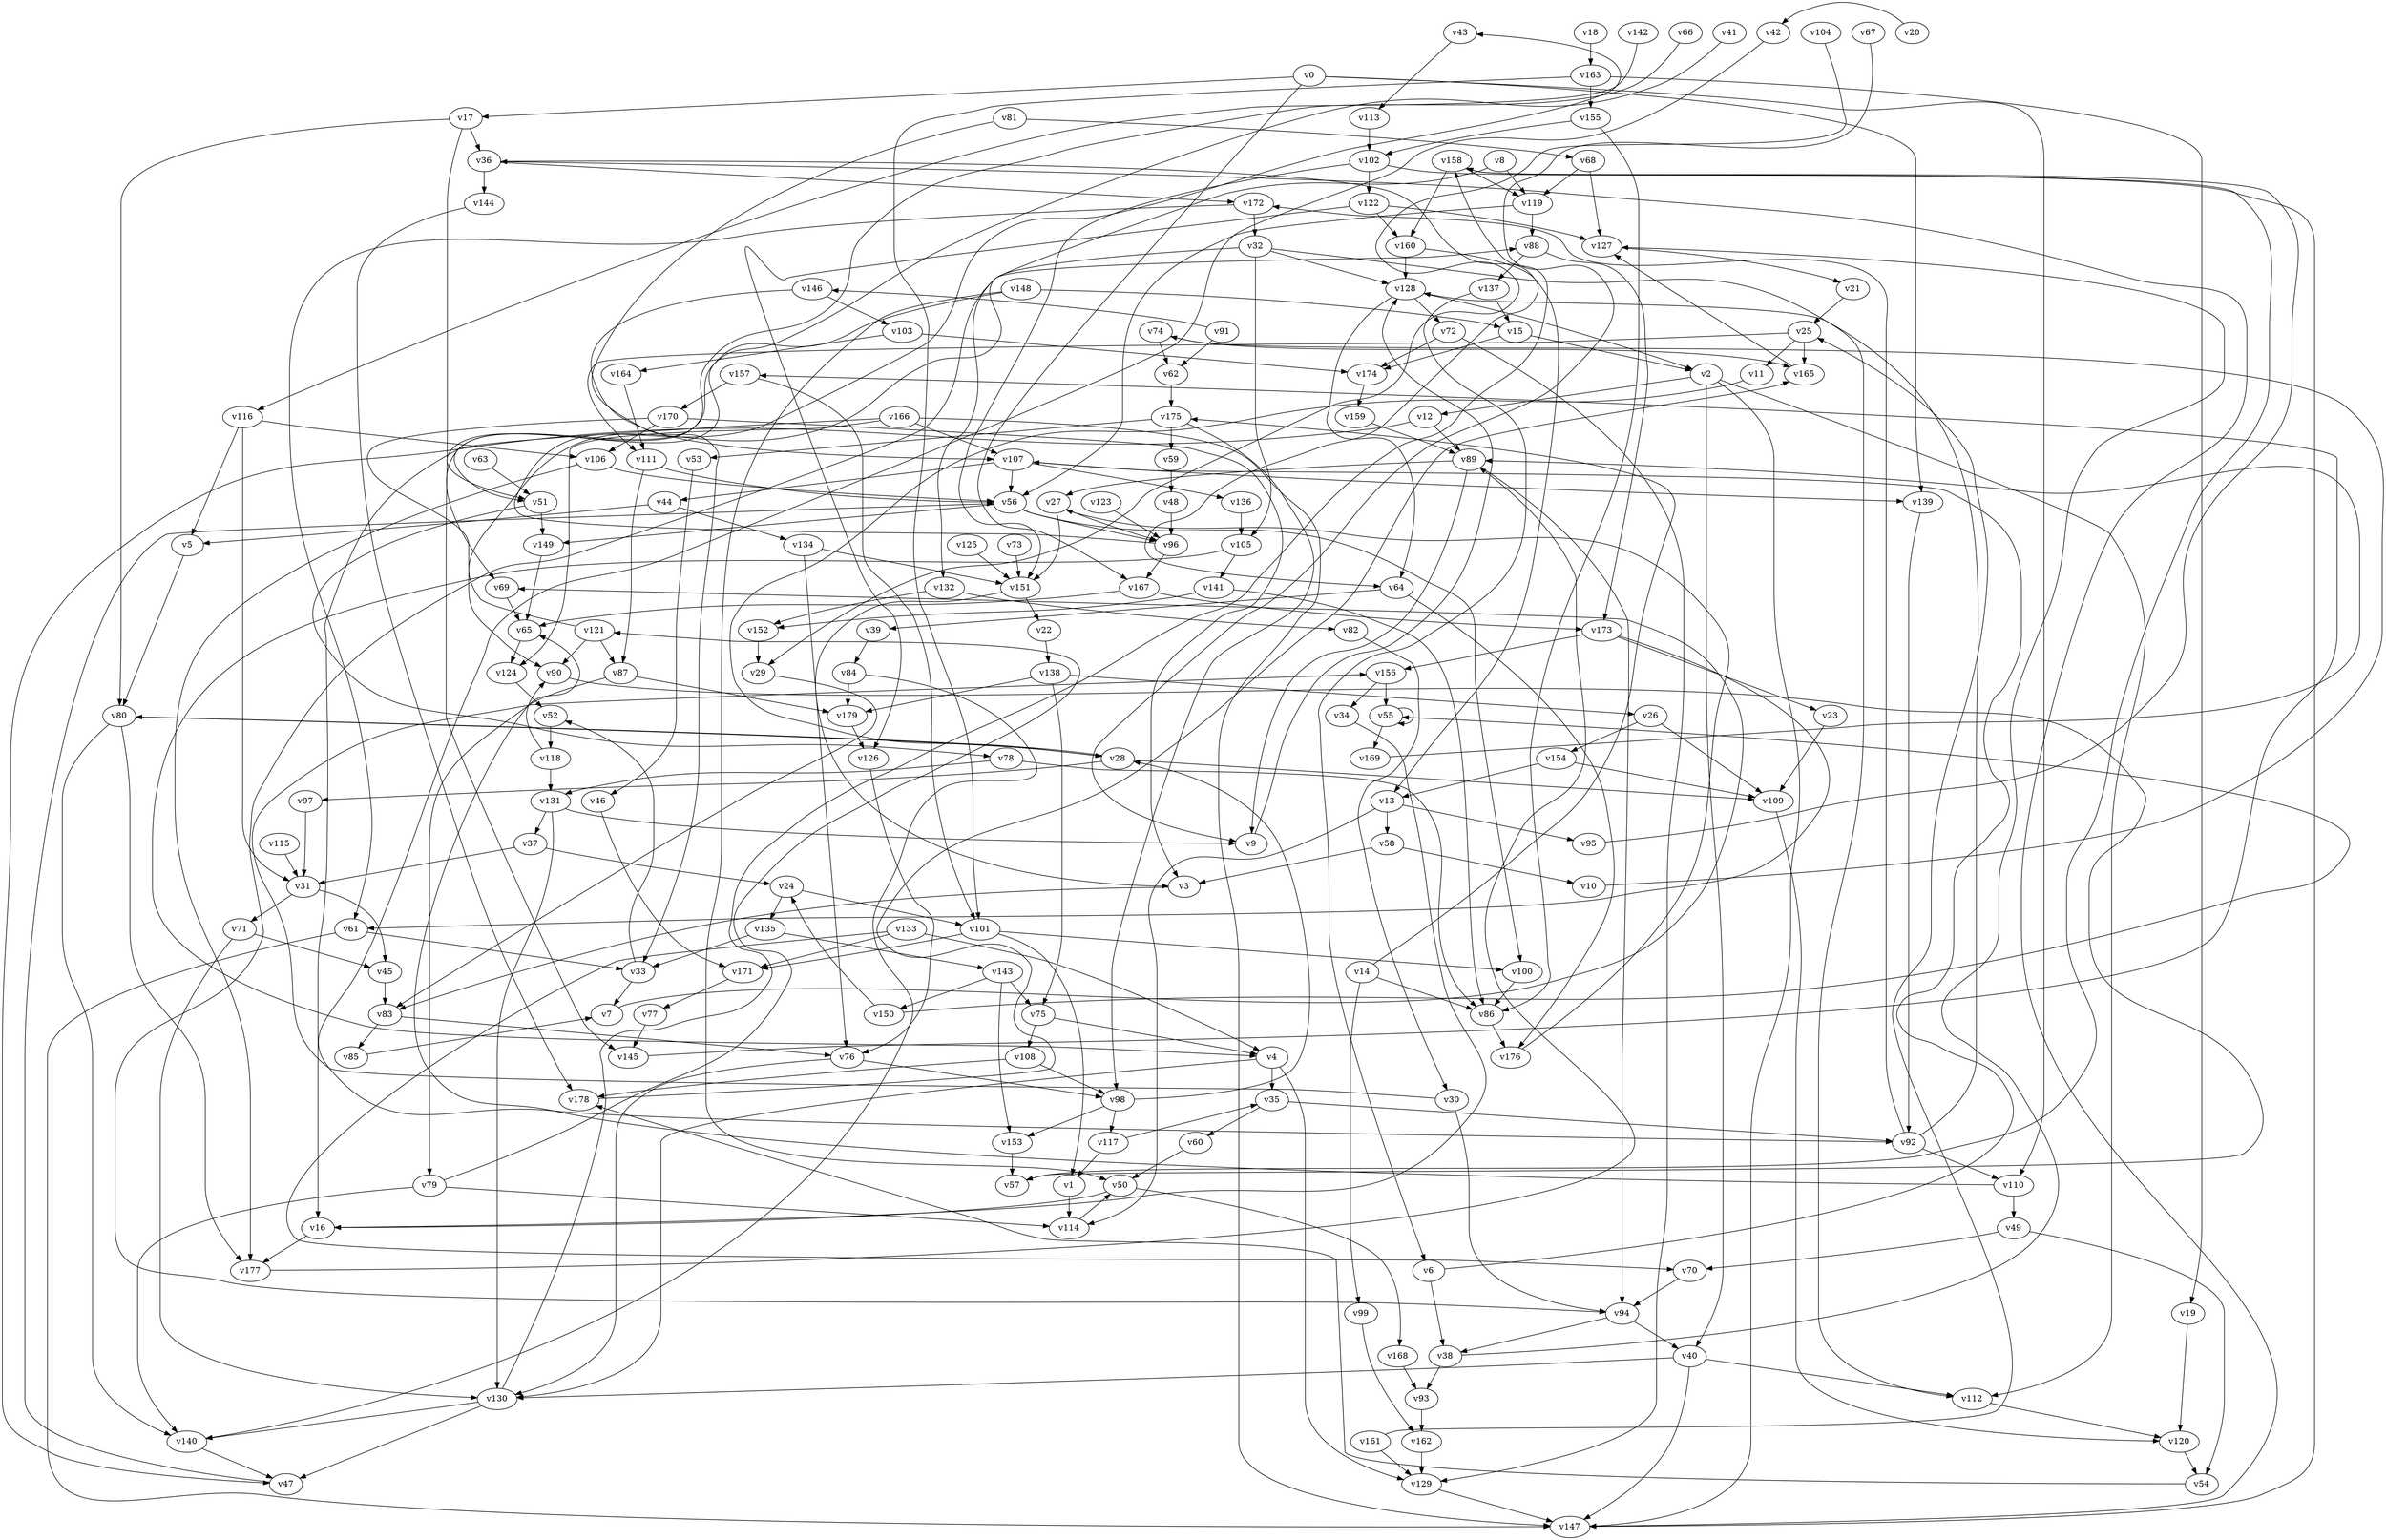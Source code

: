 // Benchmark game 266 - 180 vertices
// time_bound: 71
// targets: v92
digraph G {
    v0 [name="v0", player=1];
    v1 [name="v1", player=0];
    v2 [name="v2", player=0];
    v3 [name="v3", player=0];
    v4 [name="v4", player=1];
    v5 [name="v5", player=0];
    v6 [name="v6", player=1];
    v7 [name="v7", player=0];
    v8 [name="v8", player=1];
    v9 [name="v9", player=0];
    v10 [name="v10", player=0];
    v11 [name="v11", player=0];
    v12 [name="v12", player=0];
    v13 [name="v13", player=0];
    v14 [name="v14", player=0];
    v15 [name="v15", player=0];
    v16 [name="v16", player=1];
    v17 [name="v17", player=0];
    v18 [name="v18", player=0];
    v19 [name="v19", player=1];
    v20 [name="v20", player=0];
    v21 [name="v21", player=0];
    v22 [name="v22", player=0];
    v23 [name="v23", player=0];
    v24 [name="v24", player=1];
    v25 [name="v25", player=0];
    v26 [name="v26", player=0];
    v27 [name="v27", player=1];
    v28 [name="v28", player=1];
    v29 [name="v29", player=1];
    v30 [name="v30", player=0];
    v31 [name="v31", player=1];
    v32 [name="v32", player=1];
    v33 [name="v33", player=0];
    v34 [name="v34", player=1];
    v35 [name="v35", player=0];
    v36 [name="v36", player=1];
    v37 [name="v37", player=0];
    v38 [name="v38", player=1];
    v39 [name="v39", player=0];
    v40 [name="v40", player=1];
    v41 [name="v41", player=1];
    v42 [name="v42", player=1];
    v43 [name="v43", player=0];
    v44 [name="v44", player=1];
    v45 [name="v45", player=0];
    v46 [name="v46", player=1];
    v47 [name="v47", player=1];
    v48 [name="v48", player=1];
    v49 [name="v49", player=0];
    v50 [name="v50", player=1];
    v51 [name="v51", player=0];
    v52 [name="v52", player=0];
    v53 [name="v53", player=0];
    v54 [name="v54", player=0];
    v55 [name="v55", player=0];
    v56 [name="v56", player=1];
    v57 [name="v57", player=1];
    v58 [name="v58", player=0];
    v59 [name="v59", player=0];
    v60 [name="v60", player=1];
    v61 [name="v61", player=0];
    v62 [name="v62", player=0];
    v63 [name="v63", player=1];
    v64 [name="v64", player=0];
    v65 [name="v65", player=1];
    v66 [name="v66", player=1];
    v67 [name="v67", player=1];
    v68 [name="v68", player=0];
    v69 [name="v69", player=0];
    v70 [name="v70", player=1];
    v71 [name="v71", player=0];
    v72 [name="v72", player=0];
    v73 [name="v73", player=1];
    v74 [name="v74", player=1];
    v75 [name="v75", player=1];
    v76 [name="v76", player=1];
    v77 [name="v77", player=0];
    v78 [name="v78", player=0];
    v79 [name="v79", player=0];
    v80 [name="v80", player=0];
    v81 [name="v81", player=1];
    v82 [name="v82", player=0];
    v83 [name="v83", player=0];
    v84 [name="v84", player=0];
    v85 [name="v85", player=1];
    v86 [name="v86", player=1];
    v87 [name="v87", player=0];
    v88 [name="v88", player=0];
    v89 [name="v89", player=1];
    v90 [name="v90", player=1];
    v91 [name="v91", player=1];
    v92 [name="v92", player=1, target=1];
    v93 [name="v93", player=1];
    v94 [name="v94", player=0];
    v95 [name="v95", player=0];
    v96 [name="v96", player=0];
    v97 [name="v97", player=0];
    v98 [name="v98", player=1];
    v99 [name="v99", player=1];
    v100 [name="v100", player=0];
    v101 [name="v101", player=0];
    v102 [name="v102", player=1];
    v103 [name="v103", player=0];
    v104 [name="v104", player=0];
    v105 [name="v105", player=0];
    v106 [name="v106", player=1];
    v107 [name="v107", player=0];
    v108 [name="v108", player=1];
    v109 [name="v109", player=1];
    v110 [name="v110", player=1];
    v111 [name="v111", player=0];
    v112 [name="v112", player=0];
    v113 [name="v113", player=0];
    v114 [name="v114", player=0];
    v115 [name="v115", player=1];
    v116 [name="v116", player=1];
    v117 [name="v117", player=1];
    v118 [name="v118", player=0];
    v119 [name="v119", player=0];
    v120 [name="v120", player=0];
    v121 [name="v121", player=0];
    v122 [name="v122", player=1];
    v123 [name="v123", player=0];
    v124 [name="v124", player=1];
    v125 [name="v125", player=0];
    v126 [name="v126", player=0];
    v127 [name="v127", player=0];
    v128 [name="v128", player=1];
    v129 [name="v129", player=1];
    v130 [name="v130", player=0];
    v131 [name="v131", player=1];
    v132 [name="v132", player=0];
    v133 [name="v133", player=0];
    v134 [name="v134", player=0];
    v135 [name="v135", player=0];
    v136 [name="v136", player=1];
    v137 [name="v137", player=0];
    v138 [name="v138", player=0];
    v139 [name="v139", player=0];
    v140 [name="v140", player=0];
    v141 [name="v141", player=1];
    v142 [name="v142", player=0];
    v143 [name="v143", player=1];
    v144 [name="v144", player=0];
    v145 [name="v145", player=0];
    v146 [name="v146", player=0];
    v147 [name="v147", player=0];
    v148 [name="v148", player=0];
    v149 [name="v149", player=0];
    v150 [name="v150", player=1];
    v151 [name="v151", player=1];
    v152 [name="v152", player=0];
    v153 [name="v153", player=1];
    v154 [name="v154", player=1];
    v155 [name="v155", player=0];
    v156 [name="v156", player=0];
    v157 [name="v157", player=1];
    v158 [name="v158", player=0];
    v159 [name="v159", player=0];
    v160 [name="v160", player=1];
    v161 [name="v161", player=0];
    v162 [name="v162", player=0];
    v163 [name="v163", player=1];
    v164 [name="v164", player=1];
    v165 [name="v165", player=0];
    v166 [name="v166", player=0];
    v167 [name="v167", player=0];
    v168 [name="v168", player=1];
    v169 [name="v169", player=0];
    v170 [name="v170", player=1];
    v171 [name="v171", player=0];
    v172 [name="v172", player=0];
    v173 [name="v173", player=0];
    v174 [name="v174", player=1];
    v175 [name="v175", player=1];
    v176 [name="v176", player=1];
    v177 [name="v177", player=1];
    v178 [name="v178", player=0];
    v179 [name="v179", player=1];

    v0 -> v110;
    v1 -> v114;
    v2 -> v112;
    v3 -> v83 [constraint="t >= 4"];
    v4 -> v129;
    v5 -> v80;
    v6 -> v107 [constraint="t >= 3"];
    v7 -> v69 [constraint="t mod 4 == 0"];
    v8 -> v94 [constraint="t >= 1"];
    v9 -> v128;
    v10 -> v74 [constraint="t mod 4 == 2"];
    v11 -> v28 [constraint="t >= 3"];
    v12 -> v47 [constraint="t >= 4"];
    v13 -> v95;
    v14 -> v175 [constraint="t mod 5 == 0"];
    v15 -> v174;
    v16 -> v177;
    v17 -> v36;
    v18 -> v163;
    v19 -> v120;
    v20 -> v42 [constraint="t mod 5 == 1"];
    v21 -> v25;
    v22 -> v138;
    v23 -> v109;
    v24 -> v135;
    v25 -> v111 [constraint="t >= 3"];
    v26 -> v109;
    v27 -> v96;
    v28 -> v80 [constraint="t < 14"];
    v29 -> v83 [constraint="t mod 2 == 0"];
    v30 -> v156 [constraint="t >= 3"];
    v31 -> v45;
    v32 -> v105;
    v33 -> v7;
    v34 -> v16 [constraint="t mod 4 == 1"];
    v35 -> v92;
    v36 -> v64 [constraint="t < 14"];
    v37 -> v24;
    v38 -> v127 [constraint="t >= 5"];
    v39 -> v84;
    v40 -> v130;
    v41 -> v69 [constraint="t mod 3 == 2"];
    v42 -> v92 [constraint="t >= 3"];
    v43 -> v113 [constraint="t mod 3 == 0"];
    v44 -> v5;
    v45 -> v83;
    v46 -> v171;
    v47 -> v56 [constraint="t mod 4 == 2"];
    v48 -> v96;
    v49 -> v54;
    v50 -> v16;
    v51 -> v78 [constraint="t mod 2 == 0"];
    v52 -> v118;
    v53 -> v46;
    v54 -> v178 [constraint="t >= 2"];
    v55 -> v55;
    v56 -> v100;
    v57 -> v158 [constraint="t < 15"];
    v58 -> v10;
    v59 -> v48;
    v60 -> v50;
    v61 -> v147;
    v62 -> v175;
    v63 -> v51;
    v64 -> v39;
    v65 -> v124;
    v66 -> v51 [constraint="t >= 3"];
    v67 -> v9 [constraint="t < 9"];
    v68 -> v119;
    v69 -> v65;
    v70 -> v94;
    v71 -> v45;
    v72 -> v174;
    v73 -> v151;
    v74 -> v165 [constraint="t < 10"];
    v75 -> v108;
    v76 -> v98;
    v77 -> v145;
    v78 -> v131;
    v79 -> v121 [constraint="t >= 5"];
    v80 -> v140;
    v81 -> v68;
    v82 -> v30;
    v83 -> v76;
    v84 -> v140 [constraint="t mod 2 == 1"];
    v85 -> v7 [constraint="t >= 4"];
    v86 -> v176;
    v87 -> v79;
    v88 -> v137;
    v89 -> v94;
    v90 -> v57 [constraint="t < 9"];
    v91 -> v146 [constraint="t >= 2"];
    v92 -> v172;
    v93 -> v162;
    v94 -> v40;
    v95 -> v158 [constraint="t >= 5"];
    v96 -> v43 [constraint="t < 14"];
    v97 -> v31;
    v98 -> v28 [constraint="t >= 1"];
    v99 -> v162;
    v100 -> v86;
    v101 -> v100;
    v102 -> v151;
    v103 -> v174;
    v104 -> v29 [constraint="t >= 2"];
    v105 -> v4 [constraint="t >= 4"];
    v106 -> v177;
    v107 -> v44;
    v108 -> v98;
    v109 -> v120;
    v110 -> v65 [constraint="t < 7"];
    v111 -> v56 [constraint="t >= 3"];
    v112 -> v120;
    v113 -> v102;
    v114 -> v50 [constraint="t >= 3"];
    v115 -> v31;
    v116 -> v5;
    v117 -> v35 [constraint="t < 5"];
    v118 -> v90 [constraint="t mod 5 == 4"];
    v119 -> v88;
    v120 -> v54;
    v121 -> v88 [constraint="t >= 5"];
    v122 -> v127;
    v123 -> v96;
    v124 -> v52;
    v125 -> v151;
    v126 -> v76;
    v127 -> v21;
    v128 -> v72;
    v129 -> v147;
    v130 -> v158 [constraint="t >= 1"];
    v131 -> v9;
    v132 -> v82;
    v133 -> v70 [constraint="t >= 3"];
    v134 -> v151;
    v135 -> v33;
    v136 -> v105;
    v137 -> v6;
    v138 -> v179;
    v139 -> v92;
    v140 -> v47;
    v141 -> v152;
    v142 -> v116 [constraint="t >= 4"];
    v143 -> v150;
    v144 -> v178;
    v145 -> v157 [constraint="t < 7"];
    v146 -> v107 [constraint="t < 15"];
    v147 -> v36 [constraint="t mod 5 == 4"];
    v148 -> v51 [constraint="t < 8"];
    v149 -> v65;
    v150 -> v55 [constraint="t mod 5 == 1"];
    v151 -> v3 [constraint="t >= 1"];
    v152 -> v29;
    v153 -> v57;
    v154 -> v109;
    v155 -> v86;
    v156 -> v55;
    v157 -> v101;
    v158 -> v160;
    v159 -> v89;
    v160 -> v13;
    v161 -> v25 [constraint="t mod 5 == 4"];
    v162 -> v129;
    v163 -> v19;
    v164 -> v111;
    v165 -> v127 [constraint="t mod 2 == 1"];
    v166 -> v124;
    v167 -> v65;
    v168 -> v93;
    v169 -> v89 [constraint="t >= 1"];
    v170 -> v3;
    v171 -> v77;
    v172 -> v61;
    v173 -> v61 [constraint="t mod 2 == 0"];
    v174 -> v159;
    v175 -> v53;
    v176 -> v27 [constraint="t >= 5"];
    v177 -> v89 [constraint="t < 13"];
    v178 -> v165 [constraint="t mod 2 == 1"];
    v179 -> v126;
    v2 -> v147;
    v135 -> v143;
    v27 -> v151;
    v137 -> v15;
    v76 -> v130;
    v141 -> v86;
    v103 -> v164;
    v92 -> v128;
    v121 -> v87;
    v91 -> v62;
    v79 -> v114;
    v128 -> v2;
    v154 -> v13;
    v98 -> v117;
    v49 -> v70;
    v158 -> v119;
    v30 -> v94;
    v155 -> v102;
    v111 -> v87;
    v131 -> v37;
    v121 -> v90;
    v32 -> v132;
    v156 -> v34;
    v131 -> v130;
    v83 -> v85;
    v107 -> v139;
    v116 -> v106;
    v28 -> v109;
    v119 -> v56;
    v133 -> v4;
    v80 -> v28;
    v12 -> v89;
    v0 -> v167;
    v150 -> v24;
    v172 -> v32;
    v130 -> v47;
    v166 -> v16;
    v44 -> v134;
    v130 -> v140;
    v101 -> v1;
    v161 -> v129;
    v173 -> v156;
    v87 -> v179;
    v102 -> v147;
    v68 -> v127;
    v2 -> v12;
    v79 -> v140;
    v88 -> v173;
    v106 -> v56;
    v2 -> v40;
    v0 -> v17;
    v173 -> v23;
    v163 -> v155;
    v175 -> v98;
    v58 -> v3;
    v6 -> v38;
    v0 -> v139;
    v105 -> v141;
    v36 -> v172;
    v32 -> v128;
    v25 -> v11;
    v148 -> v50;
    v108 -> v178;
    v94 -> v38;
    v74 -> v62;
    v56 -> v149;
    v75 -> v4;
    v138 -> v75;
    v128 -> v64;
    v17 -> v80;
    v146 -> v103;
    v92 -> v110;
    v166 -> v107;
    v36 -> v144;
    v167 -> v173;
    v157 -> v170;
    v170 -> v106;
    v84 -> v179;
    v38 -> v93;
    v24 -> v101;
    v64 -> v176;
    v107 -> v136;
    v15 -> v2;
    v32 -> v112;
    v110 -> v49;
    v122 -> v126;
    v133 -> v171;
    v89 -> v9;
    v107 -> v56;
    v71 -> v130;
    v50 -> v168;
    v56 -> v96;
    v4 -> v35;
    v118 -> v131;
    v132 -> v152;
    v96 -> v167;
    v78 -> v86;
    v40 -> v112;
    v28 -> v97;
    v102 -> v122;
    v14 -> v99;
    v51 -> v149;
    v25 -> v165;
    v35 -> v60;
    v116 -> v31;
    v163 -> v101;
    v80 -> v177;
    v148 -> v15;
    v143 -> v75;
    v17 -> v145;
    v143 -> v153;
    v98 -> v153;
    v40 -> v147;
    v160 -> v128;
    v55 -> v169;
    v26 -> v154;
    v134 -> v76;
    v117 -> v1;
    v61 -> v33;
    v13 -> v114;
    v89 -> v27;
    v31 -> v71;
    v37 -> v31;
    v8 -> v119;
    v101 -> v171;
    v138 -> v26;
    v170 -> v90;
    v72 -> v129;
    v13 -> v58;
    v151 -> v22;
    v175 -> v59;
    v81 -> v33;
    v4 -> v130;
    v33 -> v52;
    v122 -> v160;
    v166 -> v147;
    v14 -> v86;
}
